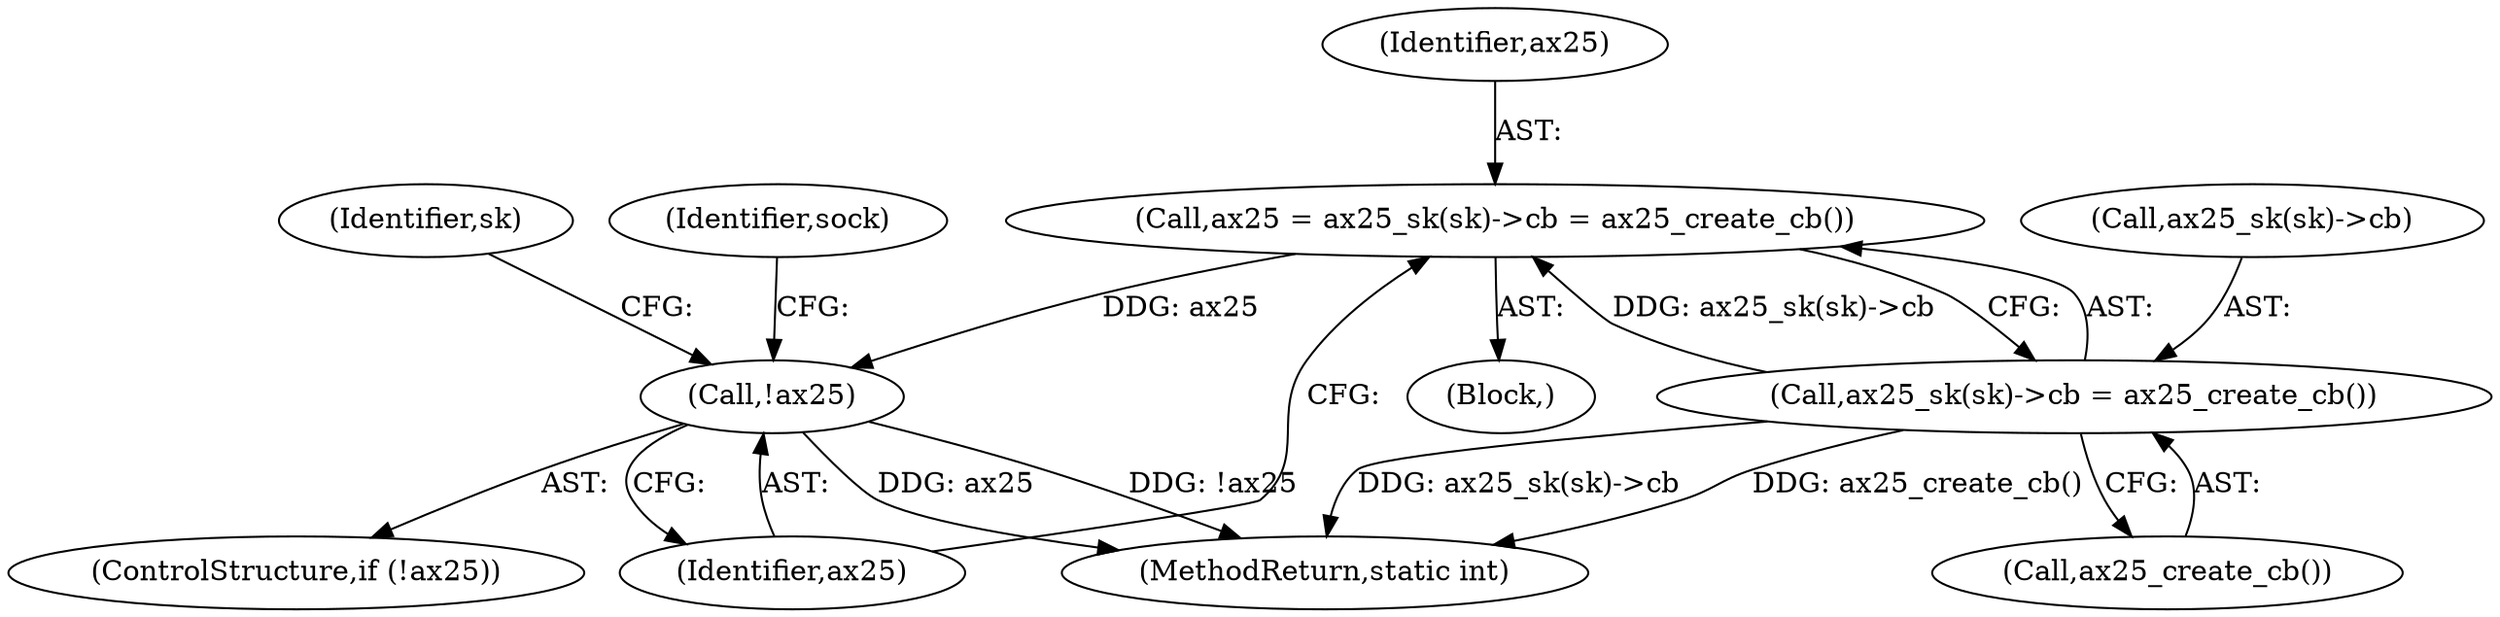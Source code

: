 digraph "0_linux_79462ad02e861803b3840cc782248c7359451cd9@pointer" {
"1000205" [label="(Call,ax25 = ax25_sk(sk)->cb = ax25_create_cb())"];
"1000207" [label="(Call,ax25_sk(sk)->cb = ax25_create_cb())"];
"1000214" [label="(Call,!ax25)"];
"1000205" [label="(Call,ax25 = ax25_sk(sk)->cb = ax25_create_cb())"];
"1000248" [label="(MethodReturn,static int)"];
"1000223" [label="(Identifier,sock)"];
"1000212" [label="(Call,ax25_create_cb())"];
"1000213" [label="(ControlStructure,if (!ax25))"];
"1000208" [label="(Call,ax25_sk(sk)->cb)"];
"1000106" [label="(Block,)"];
"1000218" [label="(Identifier,sk)"];
"1000214" [label="(Call,!ax25)"];
"1000206" [label="(Identifier,ax25)"];
"1000215" [label="(Identifier,ax25)"];
"1000207" [label="(Call,ax25_sk(sk)->cb = ax25_create_cb())"];
"1000205" -> "1000106"  [label="AST: "];
"1000205" -> "1000207"  [label="CFG: "];
"1000206" -> "1000205"  [label="AST: "];
"1000207" -> "1000205"  [label="AST: "];
"1000215" -> "1000205"  [label="CFG: "];
"1000207" -> "1000205"  [label="DDG: ax25_sk(sk)->cb"];
"1000205" -> "1000214"  [label="DDG: ax25"];
"1000207" -> "1000212"  [label="CFG: "];
"1000208" -> "1000207"  [label="AST: "];
"1000212" -> "1000207"  [label="AST: "];
"1000207" -> "1000248"  [label="DDG: ax25_sk(sk)->cb"];
"1000207" -> "1000248"  [label="DDG: ax25_create_cb()"];
"1000214" -> "1000213"  [label="AST: "];
"1000214" -> "1000215"  [label="CFG: "];
"1000215" -> "1000214"  [label="AST: "];
"1000218" -> "1000214"  [label="CFG: "];
"1000223" -> "1000214"  [label="CFG: "];
"1000214" -> "1000248"  [label="DDG: !ax25"];
"1000214" -> "1000248"  [label="DDG: ax25"];
}
